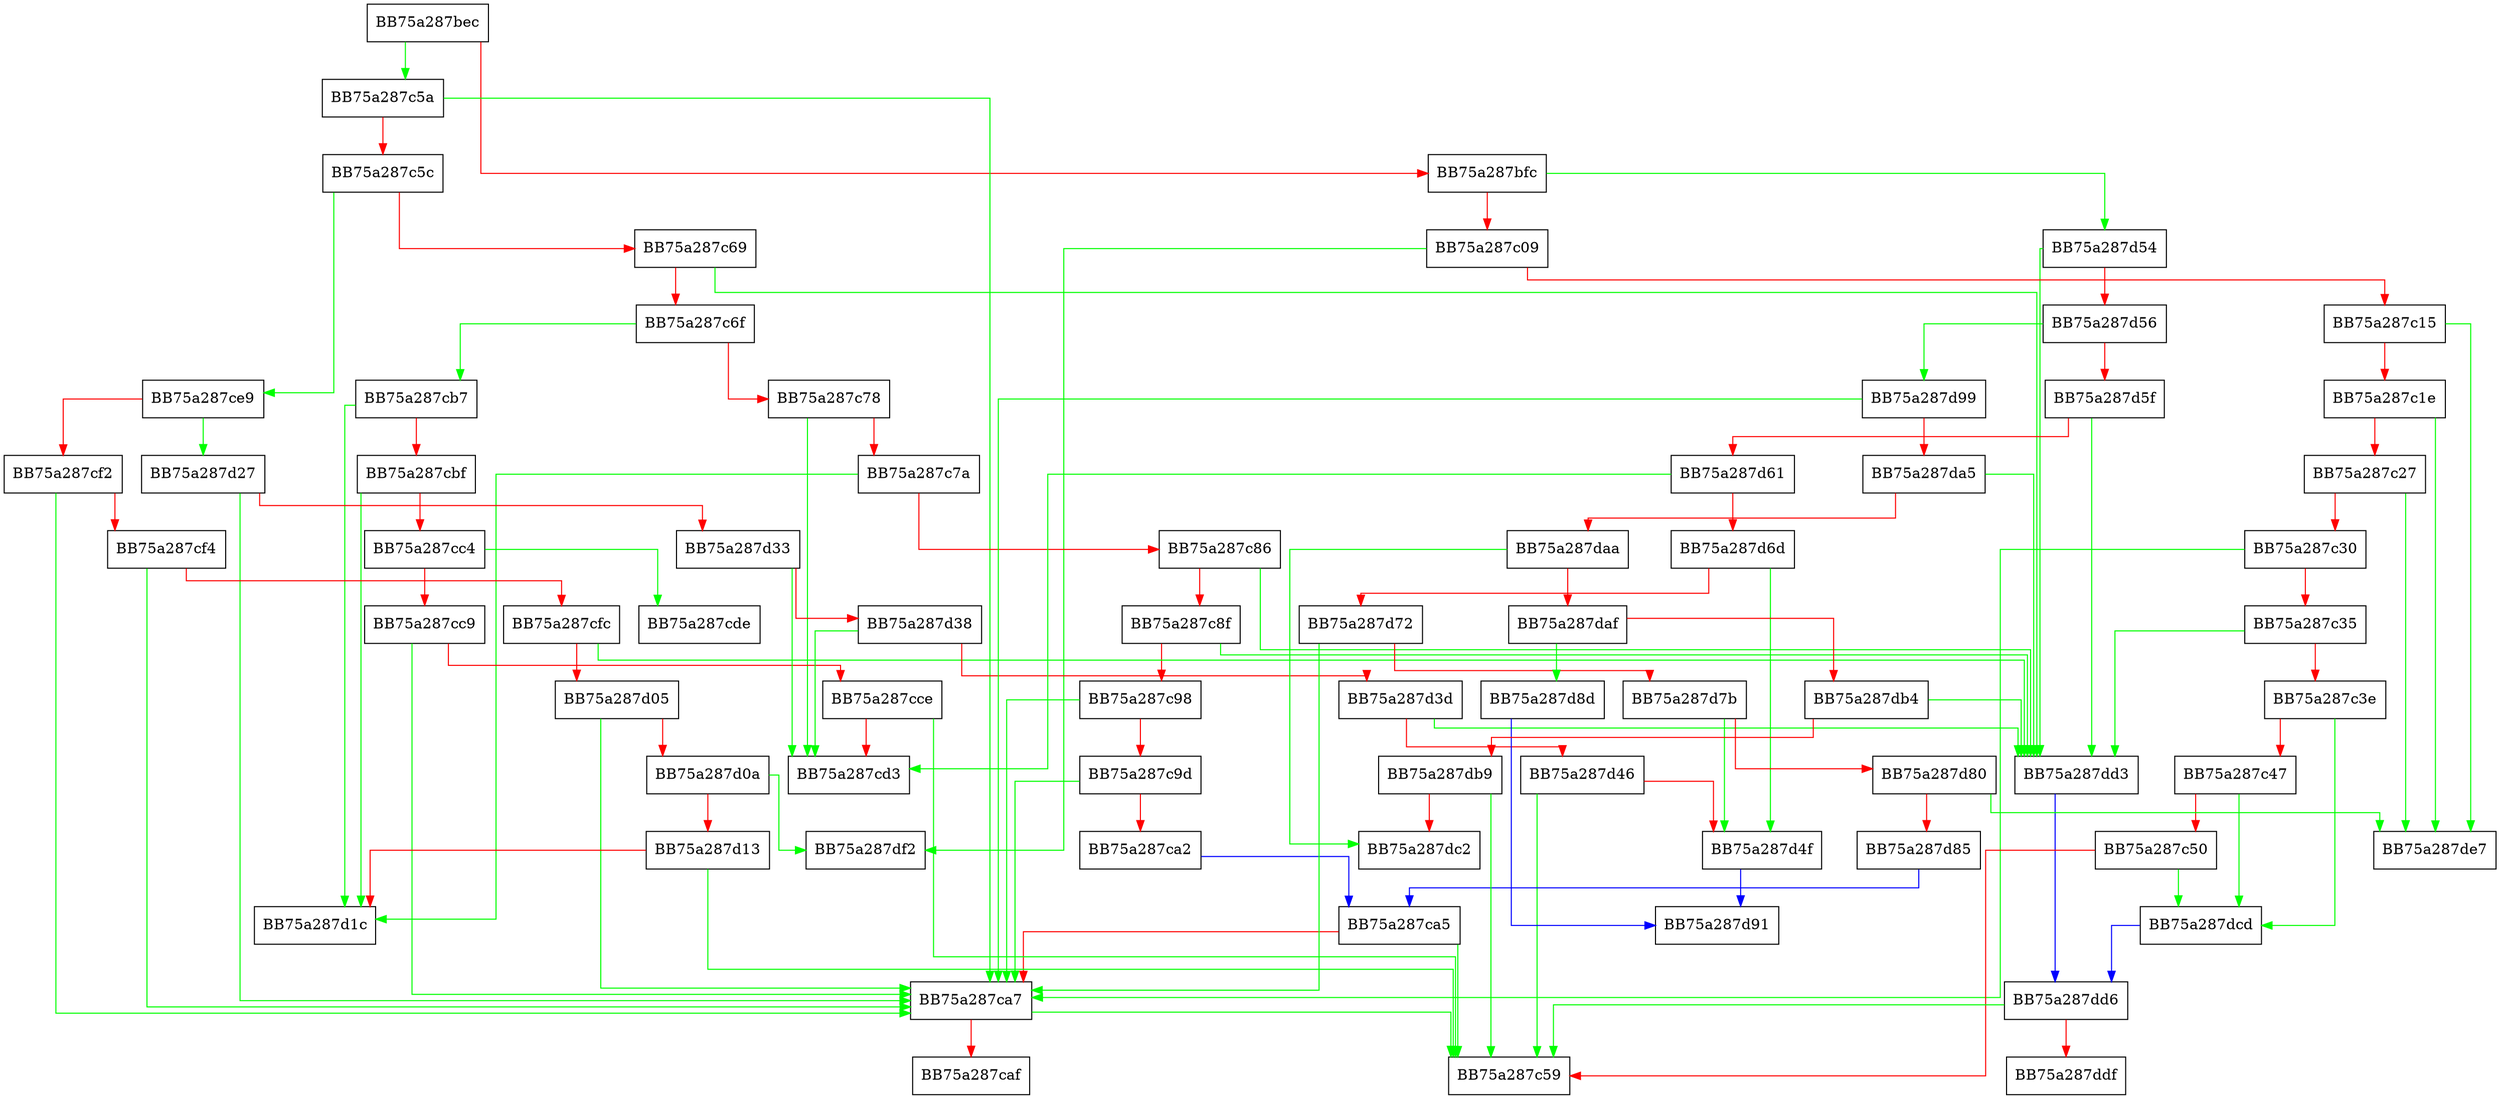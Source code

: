 digraph yy_destructor {
  node [shape="box"];
  graph [splines=ortho];
  BB75a287bec -> BB75a287c5a [color="green"];
  BB75a287bec -> BB75a287bfc [color="red"];
  BB75a287bfc -> BB75a287d54 [color="green"];
  BB75a287bfc -> BB75a287c09 [color="red"];
  BB75a287c09 -> BB75a287df2 [color="green"];
  BB75a287c09 -> BB75a287c15 [color="red"];
  BB75a287c15 -> BB75a287de7 [color="green"];
  BB75a287c15 -> BB75a287c1e [color="red"];
  BB75a287c1e -> BB75a287de7 [color="green"];
  BB75a287c1e -> BB75a287c27 [color="red"];
  BB75a287c27 -> BB75a287de7 [color="green"];
  BB75a287c27 -> BB75a287c30 [color="red"];
  BB75a287c30 -> BB75a287ca7 [color="green"];
  BB75a287c30 -> BB75a287c35 [color="red"];
  BB75a287c35 -> BB75a287dd3 [color="green"];
  BB75a287c35 -> BB75a287c3e [color="red"];
  BB75a287c3e -> BB75a287dcd [color="green"];
  BB75a287c3e -> BB75a287c47 [color="red"];
  BB75a287c47 -> BB75a287dcd [color="green"];
  BB75a287c47 -> BB75a287c50 [color="red"];
  BB75a287c50 -> BB75a287dcd [color="green"];
  BB75a287c50 -> BB75a287c59 [color="red"];
  BB75a287c5a -> BB75a287ca7 [color="green"];
  BB75a287c5a -> BB75a287c5c [color="red"];
  BB75a287c5c -> BB75a287ce9 [color="green"];
  BB75a287c5c -> BB75a287c69 [color="red"];
  BB75a287c69 -> BB75a287dd3 [color="green"];
  BB75a287c69 -> BB75a287c6f [color="red"];
  BB75a287c6f -> BB75a287cb7 [color="green"];
  BB75a287c6f -> BB75a287c78 [color="red"];
  BB75a287c78 -> BB75a287cd3 [color="green"];
  BB75a287c78 -> BB75a287c7a [color="red"];
  BB75a287c7a -> BB75a287d1c [color="green"];
  BB75a287c7a -> BB75a287c86 [color="red"];
  BB75a287c86 -> BB75a287dd3 [color="green"];
  BB75a287c86 -> BB75a287c8f [color="red"];
  BB75a287c8f -> BB75a287dd3 [color="green"];
  BB75a287c8f -> BB75a287c98 [color="red"];
  BB75a287c98 -> BB75a287ca7 [color="green"];
  BB75a287c98 -> BB75a287c9d [color="red"];
  BB75a287c9d -> BB75a287ca7 [color="green"];
  BB75a287c9d -> BB75a287ca2 [color="red"];
  BB75a287ca2 -> BB75a287ca5 [color="blue"];
  BB75a287ca5 -> BB75a287c59 [color="green"];
  BB75a287ca5 -> BB75a287ca7 [color="red"];
  BB75a287ca7 -> BB75a287c59 [color="green"];
  BB75a287ca7 -> BB75a287caf [color="red"];
  BB75a287cb7 -> BB75a287d1c [color="green"];
  BB75a287cb7 -> BB75a287cbf [color="red"];
  BB75a287cbf -> BB75a287d1c [color="green"];
  BB75a287cbf -> BB75a287cc4 [color="red"];
  BB75a287cc4 -> BB75a287cde [color="green"];
  BB75a287cc4 -> BB75a287cc9 [color="red"];
  BB75a287cc9 -> BB75a287ca7 [color="green"];
  BB75a287cc9 -> BB75a287cce [color="red"];
  BB75a287cce -> BB75a287c59 [color="green"];
  BB75a287cce -> BB75a287cd3 [color="red"];
  BB75a287ce9 -> BB75a287d27 [color="green"];
  BB75a287ce9 -> BB75a287cf2 [color="red"];
  BB75a287cf2 -> BB75a287ca7 [color="green"];
  BB75a287cf2 -> BB75a287cf4 [color="red"];
  BB75a287cf4 -> BB75a287ca7 [color="green"];
  BB75a287cf4 -> BB75a287cfc [color="red"];
  BB75a287cfc -> BB75a287dd3 [color="green"];
  BB75a287cfc -> BB75a287d05 [color="red"];
  BB75a287d05 -> BB75a287ca7 [color="green"];
  BB75a287d05 -> BB75a287d0a [color="red"];
  BB75a287d0a -> BB75a287df2 [color="green"];
  BB75a287d0a -> BB75a287d13 [color="red"];
  BB75a287d13 -> BB75a287c59 [color="green"];
  BB75a287d13 -> BB75a287d1c [color="red"];
  BB75a287d27 -> BB75a287ca7 [color="green"];
  BB75a287d27 -> BB75a287d33 [color="red"];
  BB75a287d33 -> BB75a287cd3 [color="green"];
  BB75a287d33 -> BB75a287d38 [color="red"];
  BB75a287d38 -> BB75a287cd3 [color="green"];
  BB75a287d38 -> BB75a287d3d [color="red"];
  BB75a287d3d -> BB75a287dd3 [color="green"];
  BB75a287d3d -> BB75a287d46 [color="red"];
  BB75a287d46 -> BB75a287c59 [color="green"];
  BB75a287d46 -> BB75a287d4f [color="red"];
  BB75a287d4f -> BB75a287d91 [color="blue"];
  BB75a287d54 -> BB75a287dd3 [color="green"];
  BB75a287d54 -> BB75a287d56 [color="red"];
  BB75a287d56 -> BB75a287d99 [color="green"];
  BB75a287d56 -> BB75a287d5f [color="red"];
  BB75a287d5f -> BB75a287dd3 [color="green"];
  BB75a287d5f -> BB75a287d61 [color="red"];
  BB75a287d61 -> BB75a287cd3 [color="green"];
  BB75a287d61 -> BB75a287d6d [color="red"];
  BB75a287d6d -> BB75a287d4f [color="green"];
  BB75a287d6d -> BB75a287d72 [color="red"];
  BB75a287d72 -> BB75a287ca7 [color="green"];
  BB75a287d72 -> BB75a287d7b [color="red"];
  BB75a287d7b -> BB75a287d4f [color="green"];
  BB75a287d7b -> BB75a287d80 [color="red"];
  BB75a287d80 -> BB75a287de7 [color="green"];
  BB75a287d80 -> BB75a287d85 [color="red"];
  BB75a287d85 -> BB75a287ca5 [color="blue"];
  BB75a287d8d -> BB75a287d91 [color="blue"];
  BB75a287d99 -> BB75a287ca7 [color="green"];
  BB75a287d99 -> BB75a287da5 [color="red"];
  BB75a287da5 -> BB75a287dd3 [color="green"];
  BB75a287da5 -> BB75a287daa [color="red"];
  BB75a287daa -> BB75a287dc2 [color="green"];
  BB75a287daa -> BB75a287daf [color="red"];
  BB75a287daf -> BB75a287d8d [color="green"];
  BB75a287daf -> BB75a287db4 [color="red"];
  BB75a287db4 -> BB75a287dd3 [color="green"];
  BB75a287db4 -> BB75a287db9 [color="red"];
  BB75a287db9 -> BB75a287c59 [color="green"];
  BB75a287db9 -> BB75a287dc2 [color="red"];
  BB75a287dcd -> BB75a287dd6 [color="blue"];
  BB75a287dd3 -> BB75a287dd6 [color="blue"];
  BB75a287dd6 -> BB75a287c59 [color="green"];
  BB75a287dd6 -> BB75a287ddf [color="red"];
}